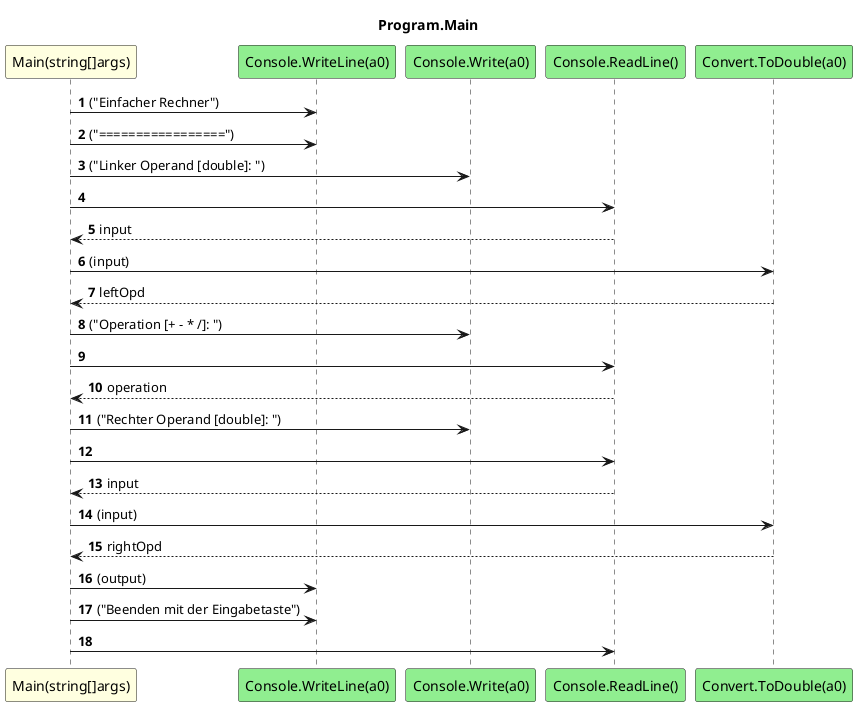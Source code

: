 @startuml Program.Main
title Program.Main
participant "Main(string[]args)" as Main_p0 #LightYellow
participant "Console.WriteLine(a0)" as Console_WriteLine_a0 #LightGreen
participant "Console.Write(a0)" as Console_Write_a0 #LightGreen
participant "Console.ReadLine()" as Console_ReadLine #LightGreen
participant "Convert.ToDouble(a0)" as Convert_ToDouble_a0 #LightGreen
autonumber
Main_p0 -> Console_WriteLine_a0 : ("Einfacher Rechner")
Main_p0 -> Console_WriteLine_a0 : ("=================")
Main_p0 -> Console_Write_a0 : ("Linker Operand [double]: ")
Main_p0 -> Console_ReadLine
Console_ReadLine --> Main_p0 : input
Main_p0 -> Convert_ToDouble_a0 : (input)
Convert_ToDouble_a0 --> Main_p0 : leftOpd
Main_p0 -> Console_Write_a0 : ("Operation [+ - * /]: ")
Main_p0 -> Console_ReadLine
Console_ReadLine --> Main_p0 : operation
Main_p0 -> Console_Write_a0 : ("Rechter Operand [double]: ")
Main_p0 -> Console_ReadLine
Console_ReadLine --> Main_p0 : input
Main_p0 -> Convert_ToDouble_a0 : (input)
Convert_ToDouble_a0 --> Main_p0 : rightOpd
Main_p0 -> Console_WriteLine_a0 : (output)
Main_p0 -> Console_WriteLine_a0 : ("Beenden mit der Eingabetaste")
Main_p0 -> Console_ReadLine
@enduml
